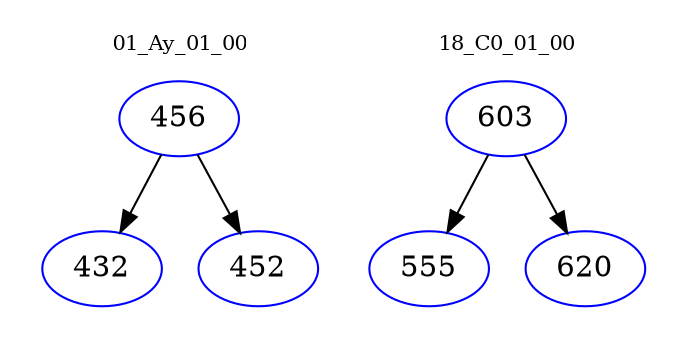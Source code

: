 digraph{
subgraph cluster_0 {
color = white
label = "01_Ay_01_00";
fontsize=10;
T0_456 [label="456", color="blue"]
T0_456 -> T0_432 [color="black"]
T0_432 [label="432", color="blue"]
T0_456 -> T0_452 [color="black"]
T0_452 [label="452", color="blue"]
}
subgraph cluster_1 {
color = white
label = "18_C0_01_00";
fontsize=10;
T1_603 [label="603", color="blue"]
T1_603 -> T1_555 [color="black"]
T1_555 [label="555", color="blue"]
T1_603 -> T1_620 [color="black"]
T1_620 [label="620", color="blue"]
}
}

